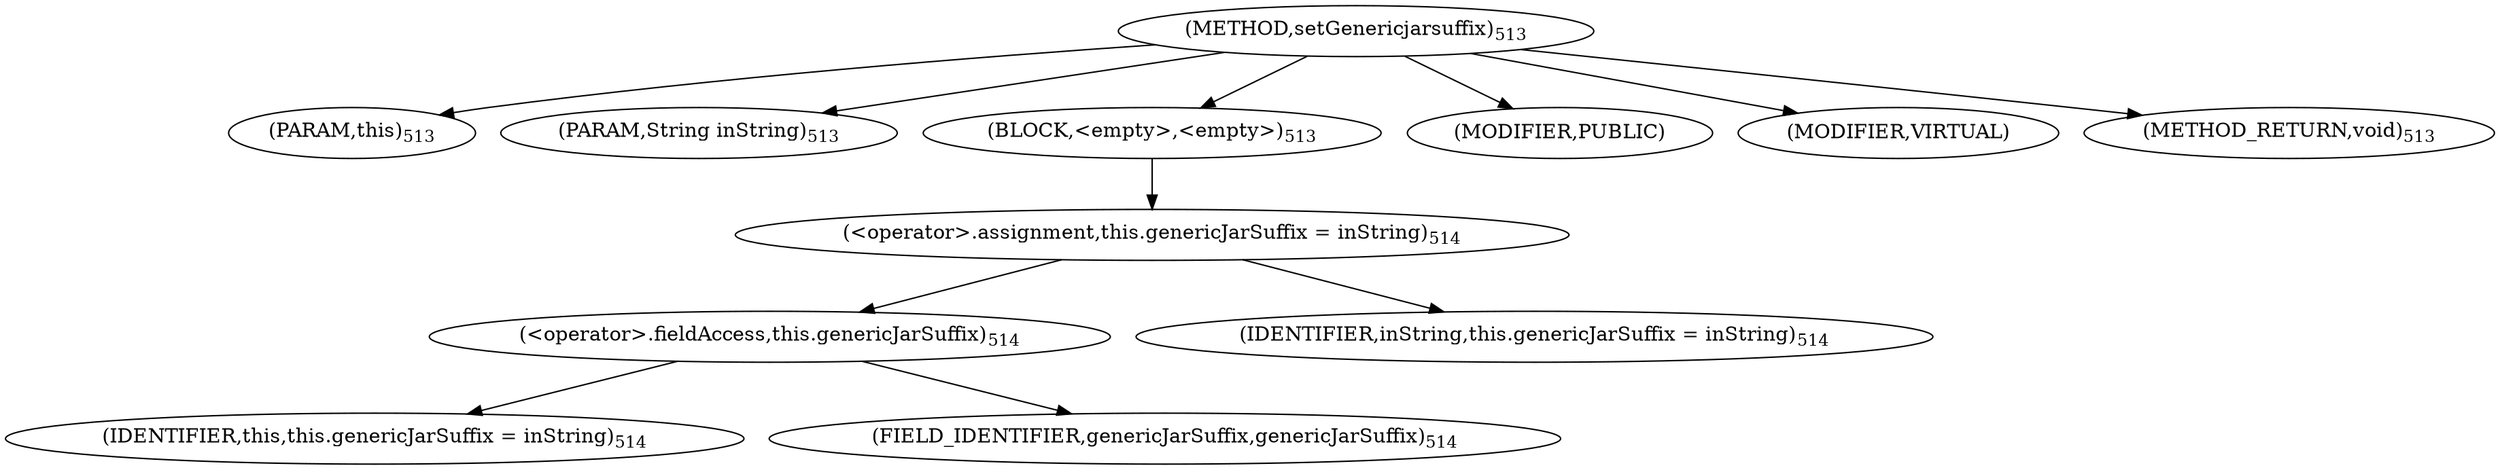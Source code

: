 digraph "setGenericjarsuffix" {  
"736" [label = <(METHOD,setGenericjarsuffix)<SUB>513</SUB>> ]
"74" [label = <(PARAM,this)<SUB>513</SUB>> ]
"737" [label = <(PARAM,String inString)<SUB>513</SUB>> ]
"738" [label = <(BLOCK,&lt;empty&gt;,&lt;empty&gt;)<SUB>513</SUB>> ]
"739" [label = <(&lt;operator&gt;.assignment,this.genericJarSuffix = inString)<SUB>514</SUB>> ]
"740" [label = <(&lt;operator&gt;.fieldAccess,this.genericJarSuffix)<SUB>514</SUB>> ]
"73" [label = <(IDENTIFIER,this,this.genericJarSuffix = inString)<SUB>514</SUB>> ]
"741" [label = <(FIELD_IDENTIFIER,genericJarSuffix,genericJarSuffix)<SUB>514</SUB>> ]
"742" [label = <(IDENTIFIER,inString,this.genericJarSuffix = inString)<SUB>514</SUB>> ]
"743" [label = <(MODIFIER,PUBLIC)> ]
"744" [label = <(MODIFIER,VIRTUAL)> ]
"745" [label = <(METHOD_RETURN,void)<SUB>513</SUB>> ]
  "736" -> "74" 
  "736" -> "737" 
  "736" -> "738" 
  "736" -> "743" 
  "736" -> "744" 
  "736" -> "745" 
  "738" -> "739" 
  "739" -> "740" 
  "739" -> "742" 
  "740" -> "73" 
  "740" -> "741" 
}
